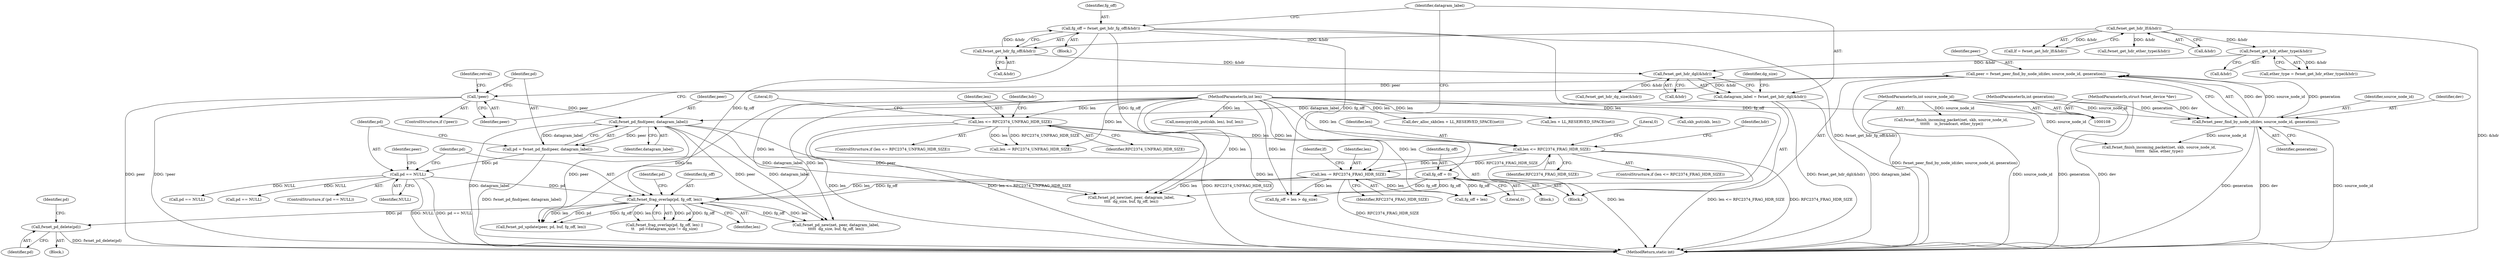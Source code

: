 digraph "0_linux_667121ace9dbafb368618dbabcf07901c962ddac@pointer" {
"1000346" [label="(Call,fwnet_pd_delete(pd))"];
"1000336" [label="(Call,fwnet_frag_overlap(pd, fg_off, len))"];
"1000293" [label="(Call,pd == NULL)"];
"1000287" [label="(Call,pd = fwnet_pd_find(peer, datagram_label))"];
"1000289" [label="(Call,fwnet_pd_find(peer, datagram_label))"];
"1000279" [label="(Call,!peer)"];
"1000272" [label="(Call,peer = fwnet_peer_find_by_node_id(dev, source_node_id, generation))"];
"1000274" [label="(Call,fwnet_peer_find_by_node_id(dev, source_node_id, generation))"];
"1000109" [label="(MethodParameterIn,struct fwnet_device *dev)"];
"1000112" [label="(MethodParameterIn,int source_node_id)"];
"1000113" [label="(MethodParameterIn,int generation)"];
"1000248" [label="(Call,datagram_label = fwnet_get_hdr_dgl(&hdr))"];
"1000250" [label="(Call,fwnet_get_hdr_dgl(&hdr))"];
"1000232" [label="(Call,fwnet_get_hdr_ether_type(&hdr))"];
"1000149" [label="(Call,fwnet_get_hdr_lf(&hdr))"];
"1000245" [label="(Call,fwnet_get_hdr_fg_off(&hdr))"];
"1000235" [label="(Call,fg_off = 0)"];
"1000243" [label="(Call,fg_off = fwnet_get_hdr_fg_off(&hdr))"];
"1000111" [label="(MethodParameterIn,int len)"];
"1000222" [label="(Call,len -= RFC2374_FRAG_HDR_SIZE)"];
"1000206" [label="(Call,len <= RFC2374_FRAG_HDR_SIZE)"];
"1000134" [label="(Call,len <= RFC2374_UNFRAG_HDR_SIZE)"];
"1000293" [label="(Call,pd == NULL)"];
"1000272" [label="(Call,peer = fwnet_peer_find_by_node_id(dev, source_node_id, generation))"];
"1000248" [label="(Call,datagram_label = fwnet_get_hdr_dgl(&hdr))"];
"1000246" [label="(Call,&hdr)"];
"1000112" [label="(MethodParameterIn,int source_node_id)"];
"1000113" [label="(MethodParameterIn,int generation)"];
"1000290" [label="(Identifier,peer)"];
"1000192" [label="(Call,memcpy(skb_put(skb, len), buf, len))"];
"1000115" [label="(Block,)"];
"1000135" [label="(Identifier,len)"];
"1000169" [label="(Call,dev_alloc_skb(len + LL_RESERVED_SPACE(net)))"];
"1000170" [label="(Call,len + LL_RESERVED_SPACE(net))"];
"1000277" [label="(Identifier,generation)"];
"1000164" [label="(Call,len -= RFC2374_UNFRAG_HDR_SIZE)"];
"1000141" [label="(Identifier,hdr)"];
"1000260" [label="(Call,fg_off + len)"];
"1000134" [label="(Call,len <= RFC2374_UNFRAG_HDR_SIZE)"];
"1000346" [label="(Call,fwnet_pd_delete(pd))"];
"1000294" [label="(Identifier,pd)"];
"1000291" [label="(Identifier,datagram_label)"];
"1000251" [label="(Call,&hdr)"];
"1000287" [label="(Call,pd = fwnet_pd_find(peer, datagram_label))"];
"1000259" [label="(Call,fg_off + len > dg_size)"];
"1000208" [label="(Identifier,RFC2374_FRAG_HDR_SIZE)"];
"1000244" [label="(Identifier,fg_off)"];
"1000111" [label="(MethodParameterIn,int len)"];
"1000249" [label="(Identifier,datagram_label)"];
"1000237" [label="(Literal,0)"];
"1000279" [label="(Call,!peer)"];
"1000349" [label="(Identifier,pd)"];
"1000207" [label="(Identifier,len)"];
"1000336" [label="(Call,fwnet_frag_overlap(pd, fg_off, len))"];
"1000205" [label="(ControlStructure,if (len <= RFC2374_FRAG_HDR_SIZE))"];
"1000245" [label="(Call,fwnet_get_hdr_fg_off(&hdr))"];
"1000431" [label="(Call,fwnet_finish_incoming_packet(net, skb, source_node_id,\n\t\t\t\t\t\t    false, ether_type))"];
"1000136" [label="(Identifier,RFC2374_UNFRAG_HDR_SIZE)"];
"1000224" [label="(Identifier,RFC2374_FRAG_HDR_SIZE)"];
"1000292" [label="(ControlStructure,if (pd == NULL))"];
"1000295" [label="(Identifier,NULL)"];
"1000300" [label="(Identifier,peer)"];
"1000359" [label="(Call,pd == NULL)"];
"1000149" [label="(Call,fwnet_get_hdr_lf(&hdr))"];
"1000206" [label="(Call,len <= RFC2374_FRAG_HDR_SIZE)"];
"1000210" [label="(Literal,0)"];
"1000239" [label="(Block,)"];
"1000278" [label="(ControlStructure,if (!peer))"];
"1000335" [label="(Call,fwnet_frag_overlap(pd, fg_off, len) ||\n\t\t    pd->datagram_size != dg_size)"];
"1000345" [label="(Block,)"];
"1000150" [label="(Call,&hdr)"];
"1000276" [label="(Identifier,source_node_id)"];
"1000449" [label="(MethodReturn,static int)"];
"1000342" [label="(Identifier,pd)"];
"1000227" [label="(Identifier,lf)"];
"1000288" [label="(Identifier,pd)"];
"1000243" [label="(Call,fg_off = fwnet_get_hdr_fg_off(&hdr))"];
"1000199" [label="(Call,fwnet_finish_incoming_packet(net, skb, source_node_id,\n \t\t\t\t\t\t    is_broadcast, ether_type))"];
"1000273" [label="(Identifier,peer)"];
"1000338" [label="(Identifier,fg_off)"];
"1000275" [label="(Identifier,dev)"];
"1000236" [label="(Identifier,fg_off)"];
"1000223" [label="(Identifier,len)"];
"1000109" [label="(MethodParameterIn,struct fwnet_device *dev)"];
"1000147" [label="(Call,lf = fwnet_get_hdr_lf(&hdr))"];
"1000193" [label="(Call,skb_put(skb, len))"];
"1000222" [label="(Call,len -= RFC2374_FRAG_HDR_SIZE)"];
"1000235" [label="(Call,fg_off = 0)"];
"1000280" [label="(Identifier,peer)"];
"1000347" [label="(Identifier,pd)"];
"1000233" [label="(Call,&hdr)"];
"1000289" [label="(Call,fwnet_pd_find(peer, datagram_label))"];
"1000230" [label="(Call,ether_type = fwnet_get_hdr_ether_type(&hdr))"];
"1000229" [label="(Block,)"];
"1000213" [label="(Identifier,hdr)"];
"1000232" [label="(Call,fwnet_get_hdr_ether_type(&hdr))"];
"1000254" [label="(Identifier,dg_size)"];
"1000310" [label="(Call,fwnet_pd_new(net, peer, datagram_label,\n\t\t\t\t  dg_size, buf, fg_off, len))"];
"1000283" [label="(Identifier,retval)"];
"1000255" [label="(Call,fwnet_get_hdr_dg_size(&hdr))"];
"1000159" [label="(Call,fwnet_get_hdr_ether_type(&hdr))"];
"1000376" [label="(Call,fwnet_pd_update(peer, pd, buf, fg_off, len))"];
"1000350" [label="(Call,fwnet_pd_new(net, peer, datagram_label,\n\t\t\t\t\t  dg_size, buf, fg_off, len))"];
"1000274" [label="(Call,fwnet_peer_find_by_node_id(dev, source_node_id, generation))"];
"1000133" [label="(ControlStructure,if (len <= RFC2374_UNFRAG_HDR_SIZE))"];
"1000250" [label="(Call,fwnet_get_hdr_dgl(&hdr))"];
"1000339" [label="(Identifier,len)"];
"1000138" [label="(Literal,0)"];
"1000337" [label="(Identifier,pd)"];
"1000319" [label="(Call,pd == NULL)"];
"1000346" -> "1000345"  [label="AST: "];
"1000346" -> "1000347"  [label="CFG: "];
"1000347" -> "1000346"  [label="AST: "];
"1000349" -> "1000346"  [label="CFG: "];
"1000346" -> "1000449"  [label="DDG: fwnet_pd_delete(pd)"];
"1000336" -> "1000346"  [label="DDG: pd"];
"1000336" -> "1000335"  [label="AST: "];
"1000336" -> "1000339"  [label="CFG: "];
"1000337" -> "1000336"  [label="AST: "];
"1000338" -> "1000336"  [label="AST: "];
"1000339" -> "1000336"  [label="AST: "];
"1000342" -> "1000336"  [label="CFG: "];
"1000335" -> "1000336"  [label="CFG: "];
"1000336" -> "1000335"  [label="DDG: pd"];
"1000336" -> "1000335"  [label="DDG: fg_off"];
"1000336" -> "1000335"  [label="DDG: len"];
"1000293" -> "1000336"  [label="DDG: pd"];
"1000235" -> "1000336"  [label="DDG: fg_off"];
"1000243" -> "1000336"  [label="DDG: fg_off"];
"1000111" -> "1000336"  [label="DDG: len"];
"1000222" -> "1000336"  [label="DDG: len"];
"1000336" -> "1000350"  [label="DDG: fg_off"];
"1000336" -> "1000350"  [label="DDG: len"];
"1000336" -> "1000376"  [label="DDG: pd"];
"1000336" -> "1000376"  [label="DDG: fg_off"];
"1000336" -> "1000376"  [label="DDG: len"];
"1000293" -> "1000292"  [label="AST: "];
"1000293" -> "1000295"  [label="CFG: "];
"1000294" -> "1000293"  [label="AST: "];
"1000295" -> "1000293"  [label="AST: "];
"1000300" -> "1000293"  [label="CFG: "];
"1000337" -> "1000293"  [label="CFG: "];
"1000293" -> "1000449"  [label="DDG: pd == NULL"];
"1000293" -> "1000449"  [label="DDG: NULL"];
"1000287" -> "1000293"  [label="DDG: pd"];
"1000293" -> "1000319"  [label="DDG: NULL"];
"1000293" -> "1000359"  [label="DDG: NULL"];
"1000287" -> "1000115"  [label="AST: "];
"1000287" -> "1000289"  [label="CFG: "];
"1000288" -> "1000287"  [label="AST: "];
"1000289" -> "1000287"  [label="AST: "];
"1000294" -> "1000287"  [label="CFG: "];
"1000287" -> "1000449"  [label="DDG: fwnet_pd_find(peer, datagram_label)"];
"1000289" -> "1000287"  [label="DDG: peer"];
"1000289" -> "1000287"  [label="DDG: datagram_label"];
"1000289" -> "1000291"  [label="CFG: "];
"1000290" -> "1000289"  [label="AST: "];
"1000291" -> "1000289"  [label="AST: "];
"1000289" -> "1000449"  [label="DDG: datagram_label"];
"1000279" -> "1000289"  [label="DDG: peer"];
"1000248" -> "1000289"  [label="DDG: datagram_label"];
"1000289" -> "1000310"  [label="DDG: peer"];
"1000289" -> "1000310"  [label="DDG: datagram_label"];
"1000289" -> "1000350"  [label="DDG: peer"];
"1000289" -> "1000350"  [label="DDG: datagram_label"];
"1000289" -> "1000376"  [label="DDG: peer"];
"1000279" -> "1000278"  [label="AST: "];
"1000279" -> "1000280"  [label="CFG: "];
"1000280" -> "1000279"  [label="AST: "];
"1000283" -> "1000279"  [label="CFG: "];
"1000288" -> "1000279"  [label="CFG: "];
"1000279" -> "1000449"  [label="DDG: peer"];
"1000279" -> "1000449"  [label="DDG: !peer"];
"1000272" -> "1000279"  [label="DDG: peer"];
"1000272" -> "1000115"  [label="AST: "];
"1000272" -> "1000274"  [label="CFG: "];
"1000273" -> "1000272"  [label="AST: "];
"1000274" -> "1000272"  [label="AST: "];
"1000280" -> "1000272"  [label="CFG: "];
"1000272" -> "1000449"  [label="DDG: fwnet_peer_find_by_node_id(dev, source_node_id, generation)"];
"1000274" -> "1000272"  [label="DDG: dev"];
"1000274" -> "1000272"  [label="DDG: source_node_id"];
"1000274" -> "1000272"  [label="DDG: generation"];
"1000274" -> "1000277"  [label="CFG: "];
"1000275" -> "1000274"  [label="AST: "];
"1000276" -> "1000274"  [label="AST: "];
"1000277" -> "1000274"  [label="AST: "];
"1000274" -> "1000449"  [label="DDG: dev"];
"1000274" -> "1000449"  [label="DDG: source_node_id"];
"1000274" -> "1000449"  [label="DDG: generation"];
"1000109" -> "1000274"  [label="DDG: dev"];
"1000112" -> "1000274"  [label="DDG: source_node_id"];
"1000113" -> "1000274"  [label="DDG: generation"];
"1000274" -> "1000431"  [label="DDG: source_node_id"];
"1000109" -> "1000108"  [label="AST: "];
"1000109" -> "1000449"  [label="DDG: dev"];
"1000112" -> "1000108"  [label="AST: "];
"1000112" -> "1000449"  [label="DDG: source_node_id"];
"1000112" -> "1000199"  [label="DDG: source_node_id"];
"1000112" -> "1000431"  [label="DDG: source_node_id"];
"1000113" -> "1000108"  [label="AST: "];
"1000113" -> "1000449"  [label="DDG: generation"];
"1000248" -> "1000115"  [label="AST: "];
"1000248" -> "1000250"  [label="CFG: "];
"1000249" -> "1000248"  [label="AST: "];
"1000250" -> "1000248"  [label="AST: "];
"1000254" -> "1000248"  [label="CFG: "];
"1000248" -> "1000449"  [label="DDG: fwnet_get_hdr_dgl(&hdr)"];
"1000248" -> "1000449"  [label="DDG: datagram_label"];
"1000250" -> "1000248"  [label="DDG: &hdr"];
"1000250" -> "1000251"  [label="CFG: "];
"1000251" -> "1000250"  [label="AST: "];
"1000232" -> "1000250"  [label="DDG: &hdr"];
"1000245" -> "1000250"  [label="DDG: &hdr"];
"1000250" -> "1000255"  [label="DDG: &hdr"];
"1000232" -> "1000230"  [label="AST: "];
"1000232" -> "1000233"  [label="CFG: "];
"1000233" -> "1000232"  [label="AST: "];
"1000230" -> "1000232"  [label="CFG: "];
"1000232" -> "1000230"  [label="DDG: &hdr"];
"1000149" -> "1000232"  [label="DDG: &hdr"];
"1000149" -> "1000147"  [label="AST: "];
"1000149" -> "1000150"  [label="CFG: "];
"1000150" -> "1000149"  [label="AST: "];
"1000147" -> "1000149"  [label="CFG: "];
"1000149" -> "1000449"  [label="DDG: &hdr"];
"1000149" -> "1000147"  [label="DDG: &hdr"];
"1000149" -> "1000159"  [label="DDG: &hdr"];
"1000149" -> "1000245"  [label="DDG: &hdr"];
"1000245" -> "1000243"  [label="AST: "];
"1000245" -> "1000246"  [label="CFG: "];
"1000246" -> "1000245"  [label="AST: "];
"1000243" -> "1000245"  [label="CFG: "];
"1000245" -> "1000243"  [label="DDG: &hdr"];
"1000235" -> "1000229"  [label="AST: "];
"1000235" -> "1000237"  [label="CFG: "];
"1000236" -> "1000235"  [label="AST: "];
"1000237" -> "1000235"  [label="AST: "];
"1000249" -> "1000235"  [label="CFG: "];
"1000235" -> "1000259"  [label="DDG: fg_off"];
"1000235" -> "1000260"  [label="DDG: fg_off"];
"1000235" -> "1000310"  [label="DDG: fg_off"];
"1000243" -> "1000239"  [label="AST: "];
"1000244" -> "1000243"  [label="AST: "];
"1000249" -> "1000243"  [label="CFG: "];
"1000243" -> "1000449"  [label="DDG: fwnet_get_hdr_fg_off(&hdr)"];
"1000243" -> "1000259"  [label="DDG: fg_off"];
"1000243" -> "1000260"  [label="DDG: fg_off"];
"1000243" -> "1000310"  [label="DDG: fg_off"];
"1000111" -> "1000108"  [label="AST: "];
"1000111" -> "1000449"  [label="DDG: len"];
"1000111" -> "1000134"  [label="DDG: len"];
"1000111" -> "1000164"  [label="DDG: len"];
"1000111" -> "1000169"  [label="DDG: len"];
"1000111" -> "1000170"  [label="DDG: len"];
"1000111" -> "1000193"  [label="DDG: len"];
"1000111" -> "1000192"  [label="DDG: len"];
"1000111" -> "1000206"  [label="DDG: len"];
"1000111" -> "1000222"  [label="DDG: len"];
"1000111" -> "1000259"  [label="DDG: len"];
"1000111" -> "1000260"  [label="DDG: len"];
"1000111" -> "1000310"  [label="DDG: len"];
"1000111" -> "1000350"  [label="DDG: len"];
"1000111" -> "1000376"  [label="DDG: len"];
"1000222" -> "1000115"  [label="AST: "];
"1000222" -> "1000224"  [label="CFG: "];
"1000223" -> "1000222"  [label="AST: "];
"1000224" -> "1000222"  [label="AST: "];
"1000227" -> "1000222"  [label="CFG: "];
"1000222" -> "1000449"  [label="DDG: RFC2374_FRAG_HDR_SIZE"];
"1000206" -> "1000222"  [label="DDG: RFC2374_FRAG_HDR_SIZE"];
"1000206" -> "1000222"  [label="DDG: len"];
"1000222" -> "1000259"  [label="DDG: len"];
"1000222" -> "1000260"  [label="DDG: len"];
"1000222" -> "1000310"  [label="DDG: len"];
"1000206" -> "1000205"  [label="AST: "];
"1000206" -> "1000208"  [label="CFG: "];
"1000207" -> "1000206"  [label="AST: "];
"1000208" -> "1000206"  [label="AST: "];
"1000210" -> "1000206"  [label="CFG: "];
"1000213" -> "1000206"  [label="CFG: "];
"1000206" -> "1000449"  [label="DDG: len <= RFC2374_FRAG_HDR_SIZE"];
"1000206" -> "1000449"  [label="DDG: RFC2374_FRAG_HDR_SIZE"];
"1000206" -> "1000449"  [label="DDG: len"];
"1000134" -> "1000206"  [label="DDG: len"];
"1000134" -> "1000133"  [label="AST: "];
"1000134" -> "1000136"  [label="CFG: "];
"1000135" -> "1000134"  [label="AST: "];
"1000136" -> "1000134"  [label="AST: "];
"1000138" -> "1000134"  [label="CFG: "];
"1000141" -> "1000134"  [label="CFG: "];
"1000134" -> "1000449"  [label="DDG: len <= RFC2374_UNFRAG_HDR_SIZE"];
"1000134" -> "1000449"  [label="DDG: len"];
"1000134" -> "1000449"  [label="DDG: RFC2374_UNFRAG_HDR_SIZE"];
"1000134" -> "1000164"  [label="DDG: RFC2374_UNFRAG_HDR_SIZE"];
"1000134" -> "1000164"  [label="DDG: len"];
}
